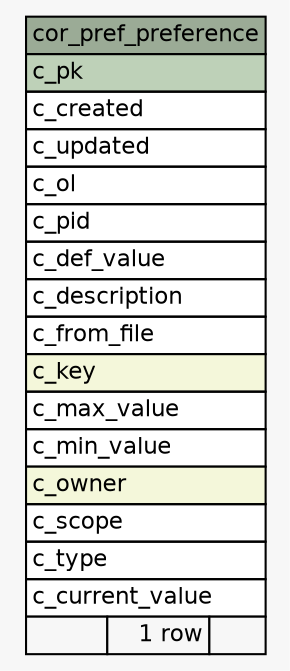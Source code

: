 // dot 2.43.0 on Linux 5.11.0-1020-azure
// SchemaSpy rev Unknown
digraph "cor_pref_preference" {
  graph [
    rankdir="RL"
    bgcolor="#f7f7f7"
    nodesep="0.18"
    ranksep="0.46"
    fontname="Helvetica"
    fontsize="11"
  ];
  node [
    fontname="Helvetica"
    fontsize="11"
    shape="plaintext"
  ];
  edge [
    arrowsize="0.8"
  ];
  "cor_pref_preference" [
    label=<
    <TABLE BORDER="0" CELLBORDER="1" CELLSPACING="0" BGCOLOR="#ffffff">
      <TR><TD COLSPAN="3" BGCOLOR="#9bab96" ALIGN="CENTER">cor_pref_preference</TD></TR>
      <TR><TD PORT="c_pk" COLSPAN="3" BGCOLOR="#bed1b8" ALIGN="LEFT">c_pk</TD></TR>
      <TR><TD PORT="c_created" COLSPAN="3" ALIGN="LEFT">c_created</TD></TR>
      <TR><TD PORT="c_updated" COLSPAN="3" ALIGN="LEFT">c_updated</TD></TR>
      <TR><TD PORT="c_ol" COLSPAN="3" ALIGN="LEFT">c_ol</TD></TR>
      <TR><TD PORT="c_pid" COLSPAN="3" ALIGN="LEFT">c_pid</TD></TR>
      <TR><TD PORT="c_def_value" COLSPAN="3" ALIGN="LEFT">c_def_value</TD></TR>
      <TR><TD PORT="c_description" COLSPAN="3" ALIGN="LEFT">c_description</TD></TR>
      <TR><TD PORT="c_from_file" COLSPAN="3" ALIGN="LEFT">c_from_file</TD></TR>
      <TR><TD PORT="c_key" COLSPAN="3" BGCOLOR="#f4f7da" ALIGN="LEFT">c_key</TD></TR>
      <TR><TD PORT="c_max_value" COLSPAN="3" ALIGN="LEFT">c_max_value</TD></TR>
      <TR><TD PORT="c_min_value" COLSPAN="3" ALIGN="LEFT">c_min_value</TD></TR>
      <TR><TD PORT="c_owner" COLSPAN="3" BGCOLOR="#f4f7da" ALIGN="LEFT">c_owner</TD></TR>
      <TR><TD PORT="c_scope" COLSPAN="3" ALIGN="LEFT">c_scope</TD></TR>
      <TR><TD PORT="c_type" COLSPAN="3" ALIGN="LEFT">c_type</TD></TR>
      <TR><TD PORT="c_current_value" COLSPAN="3" ALIGN="LEFT">c_current_value</TD></TR>
      <TR><TD ALIGN="LEFT" BGCOLOR="#f7f7f7">  </TD><TD ALIGN="RIGHT" BGCOLOR="#f7f7f7">1 row</TD><TD ALIGN="RIGHT" BGCOLOR="#f7f7f7">  </TD></TR>
    </TABLE>>
    URL="tables/cor_pref_preference.html"
    tooltip="cor_pref_preference"
  ];
}
